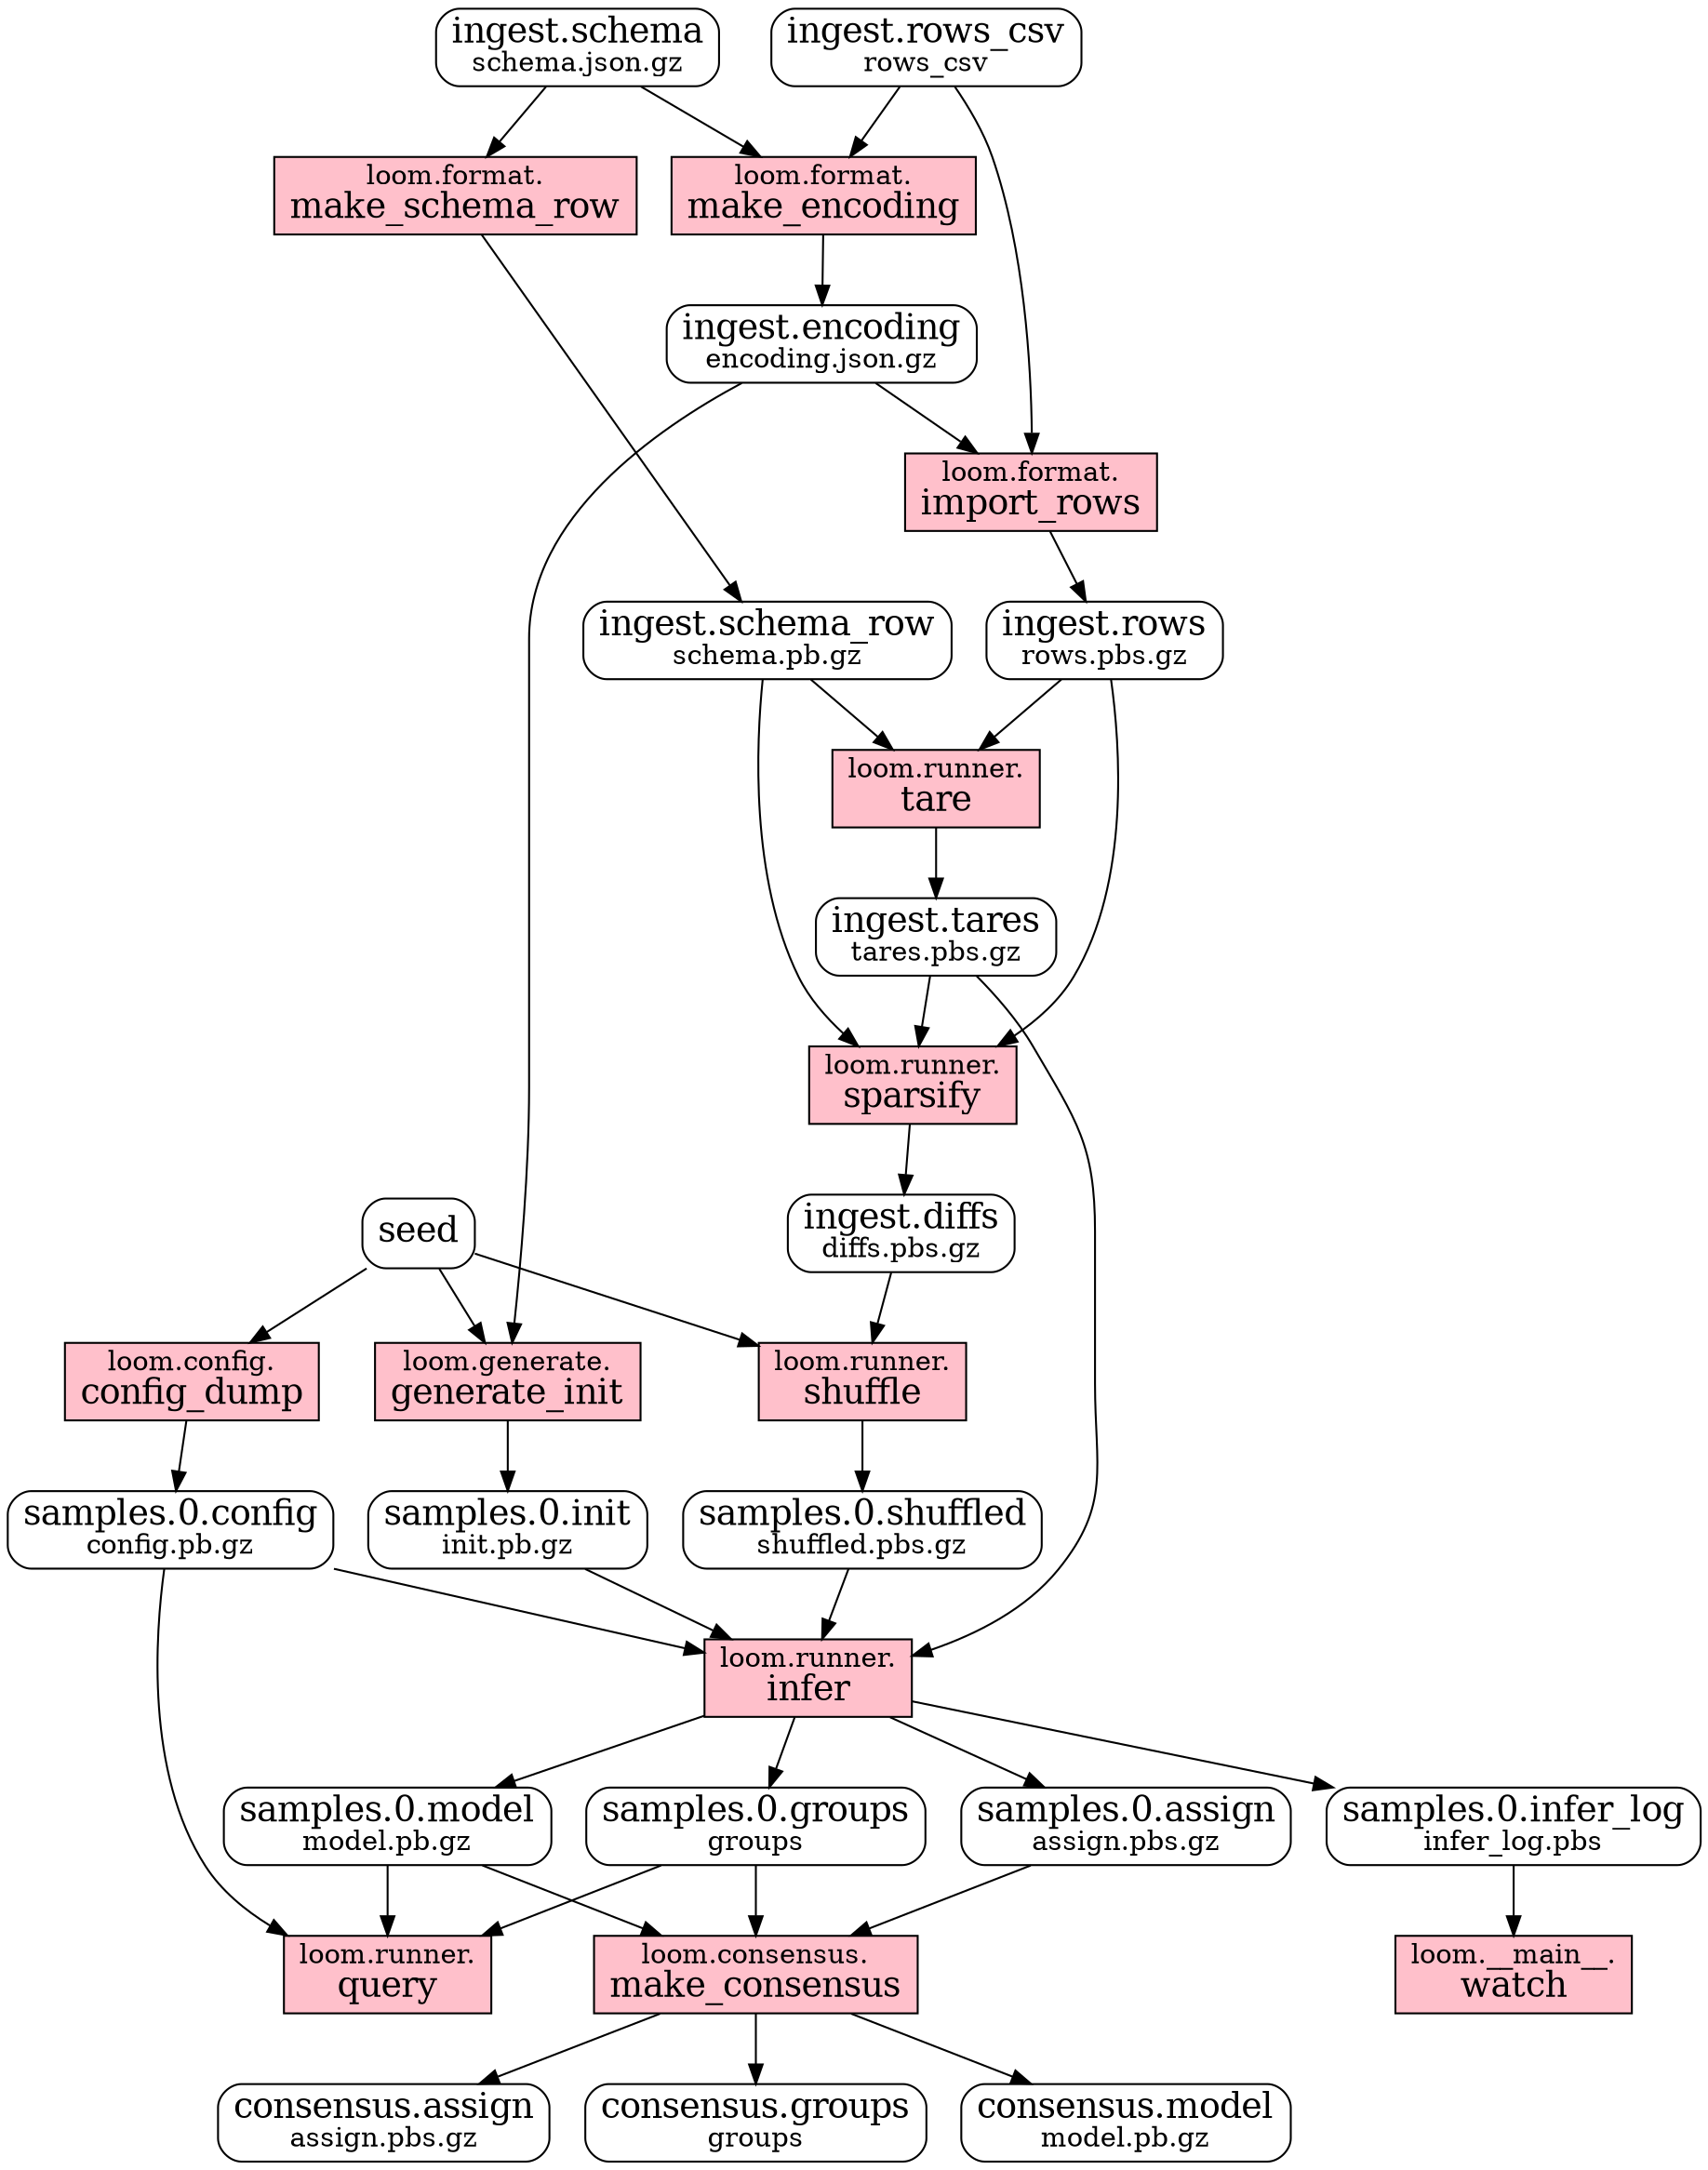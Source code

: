 // this file was generated by /home/fobermeyer/sf/loom/loom/documented.py
digraph G {
  overlap=false;

  // data
  {
    node [shape=Mrecord];
    consensus_assign [label=<<FONT POINT-SIZE="18">consensus.assign</FONT><BR/>assign.pbs.gz>];
    consensus_groups [label=<<FONT POINT-SIZE="18">consensus.groups</FONT><BR/>groups>];
    consensus_model [label=<<FONT POINT-SIZE="18">consensus.model</FONT><BR/>model.pb.gz>];
    ingest_diffs [label=<<FONT POINT-SIZE="18">ingest.diffs</FONT><BR/>diffs.pbs.gz>];
    ingest_encoding [label=<<FONT POINT-SIZE="18">ingest.encoding</FONT><BR/>encoding.json.gz>];
    ingest_rows [label=<<FONT POINT-SIZE="18">ingest.rows</FONT><BR/>rows.pbs.gz>];
    ingest_rows_csv [label=<<FONT POINT-SIZE="18">ingest.rows_csv</FONT><BR/>rows_csv>];
    ingest_schema [label=<<FONT POINT-SIZE="18">ingest.schema</FONT><BR/>schema.json.gz>];
    ingest_schema_row [label=<<FONT POINT-SIZE="18">ingest.schema_row</FONT><BR/>schema.pb.gz>];
    ingest_tares [label=<<FONT POINT-SIZE="18">ingest.tares</FONT><BR/>tares.pbs.gz>];
    samples_0_assign [label=<<FONT POINT-SIZE="18">samples.0.assign</FONT><BR/>assign.pbs.gz>];
    samples_0_config [label=<<FONT POINT-SIZE="18">samples.0.config</FONT><BR/>config.pb.gz>];
    samples_0_groups [label=<<FONT POINT-SIZE="18">samples.0.groups</FONT><BR/>groups>];
    samples_0_infer_log [label=<<FONT POINT-SIZE="18">samples.0.infer_log</FONT><BR/>infer_log.pbs>];
    samples_0_init [label=<<FONT POINT-SIZE="18">samples.0.init</FONT><BR/>init.pb.gz>];
    samples_0_model [label=<<FONT POINT-SIZE="18">samples.0.model</FONT><BR/>model.pb.gz>];
    samples_0_shuffled [label=<<FONT POINT-SIZE="18">samples.0.shuffled</FONT><BR/>shuffled.pbs.gz>];
    seed [label=<<FONT POINT-SIZE="18">seed</FONT>>];
  }

  // transforms
  {
    node [shape=box, style=filled];

    config_dump [label=<loom.config.<BR/><FONT POINT-SIZE="18">config_dump</FONT>>, fillcolor=pink];
    tare [label=<loom.runner.<BR/><FONT POINT-SIZE="18">tare</FONT>>, fillcolor=pink];
    sparsify [label=<loom.runner.<BR/><FONT POINT-SIZE="18">sparsify</FONT>>, fillcolor=pink];
    shuffle [label=<loom.runner.<BR/><FONT POINT-SIZE="18">shuffle</FONT>>, fillcolor=pink];
    infer [label=<loom.runner.<BR/><FONT POINT-SIZE="18">infer</FONT>>, fillcolor=pink];
    query [label=<loom.runner.<BR/><FONT POINT-SIZE="18">query</FONT>>, fillcolor=pink];
    generate_init [label=<loom.generate.<BR/><FONT POINT-SIZE="18">generate_init</FONT>>, fillcolor=pink];
    make_schema_row [label=<loom.format.<BR/><FONT POINT-SIZE="18">make_schema_row</FONT>>, fillcolor=pink];
    make_encoding [label=<loom.format.<BR/><FONT POINT-SIZE="18">make_encoding</FONT>>, fillcolor=pink];
    import_rows [label=<loom.format.<BR/><FONT POINT-SIZE="18">import_rows</FONT>>, fillcolor=pink];
    make_consensus [label=<loom.consensus.<BR/><FONT POINT-SIZE="18">make_consensus</FONT>>, fillcolor=pink];
    watch [label=<loom.__main__.<BR/><FONT POINT-SIZE="18">watch</FONT>>, fillcolor=pink];

    seed -> config_dump [weight=1.0];
    config_dump -> samples_0_config [weight=1.0];
    ingest_schema_row -> tare [weight=1.0];
    ingest_rows -> tare [weight=1.0];
    tare -> ingest_tares [weight=1.0];
    ingest_schema_row -> sparsify [weight=1.0];
    ingest_tares -> sparsify [weight=1.0];
    ingest_rows -> sparsify [weight=1.0];
    sparsify -> ingest_diffs [weight=1.0];
    ingest_diffs -> shuffle [weight=1.0];
    seed -> shuffle [weight=1.0];
    shuffle -> samples_0_shuffled [weight=1.0];
    samples_0_config -> infer [weight=1.0];
    samples_0_shuffled -> infer [weight=1.0];
    ingest_tares -> infer [weight=1.0];
    samples_0_init -> infer [weight=1.0];
    infer -> samples_0_model [weight=1.0];
    infer -> samples_0_groups [weight=1.0];
    infer -> samples_0_assign [weight=1.0];
    infer -> samples_0_infer_log [weight=1.0];
    samples_0_config -> query [weight=1.0];
    samples_0_model -> query [weight=1.0];
    samples_0_groups -> query [weight=1.0];
    ingest_encoding -> generate_init [weight=1.0];
    seed -> generate_init [weight=1.0];
    generate_init -> samples_0_init [weight=1.0];
    ingest_schema -> make_schema_row [weight=1.0];
    make_schema_row -> ingest_schema_row [weight=1.0];
    ingest_schema -> make_encoding [weight=1.0];
    ingest_rows_csv -> make_encoding [weight=1.0];
    make_encoding -> ingest_encoding [weight=1.0];
    ingest_encoding -> import_rows [weight=1.0];
    ingest_rows_csv -> import_rows [weight=1.0];
    import_rows -> ingest_rows [weight=1.0];
    samples_0_model -> make_consensus [weight=1.0];
    samples_0_groups -> make_consensus [weight=1.0];
    samples_0_assign -> make_consensus [weight=1.0];
    make_consensus -> consensus_model [weight=1.0];
    make_consensus -> consensus_groups [weight=1.0];
    make_consensus -> consensus_assign [weight=1.0];
    samples_0_infer_log -> watch [weight=1.0];
  }
}
